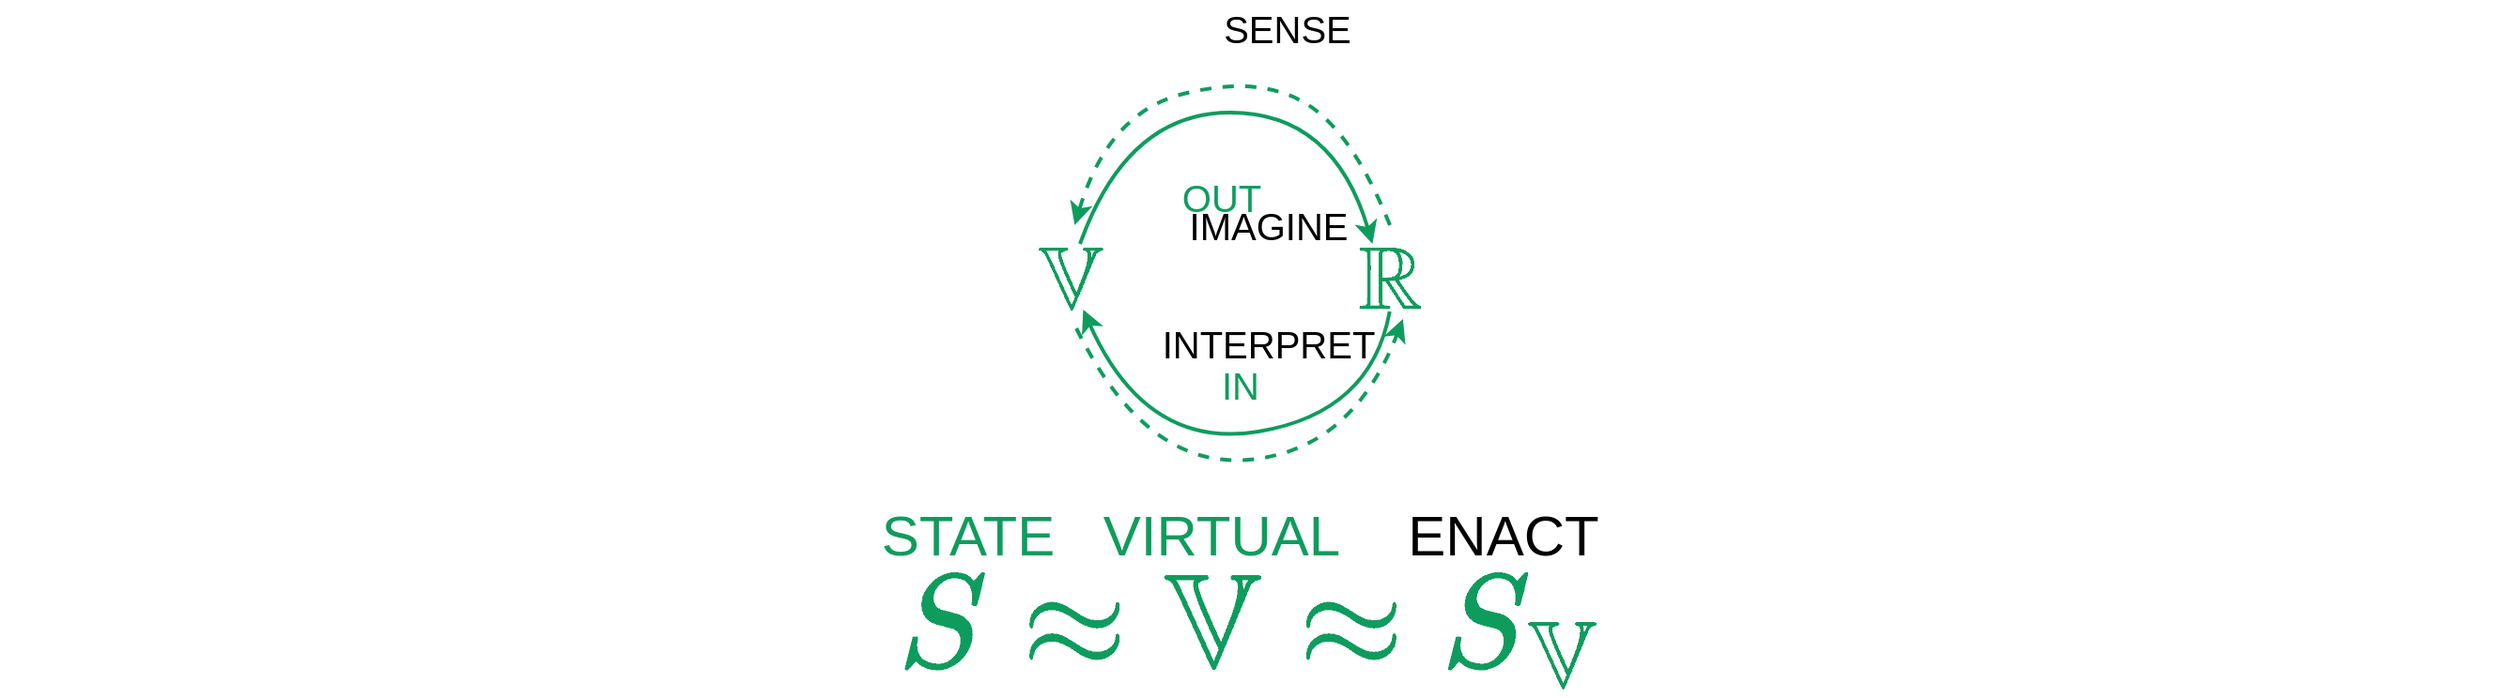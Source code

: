 <mxfile version="17.5.0" type="github">
  <diagram id="Hv7BWW8Q_NIO5zBnaYlR" name="Page-1">
    <mxGraphModel dx="1489" dy="739" grid="1" gridSize="10" guides="1" tooltips="1" connect="1" arrows="1" fold="1" page="1" pageScale="1" pageWidth="850" pageHeight="1100" math="1" shadow="0">
      <root>
        <mxCell id="0" />
        <mxCell id="1" parent="0" />
        <mxCell id="ruH0ZJMhqxCeO-4YIAN6-15" value="" style="endArrow=classic;html=1;fontSize=20;fontColor=#000000;strokeColor=#0E9C5E;strokeWidth=2;curved=1;exitX=0.999;exitY=0.15;exitDx=0;exitDy=0;exitPerimeter=0;" edge="1" parent="1" source="ruH0ZJMhqxCeO-4YIAN6-9" target="ruH0ZJMhqxCeO-4YIAN6-2">
          <mxGeometry width="50" height="50" relative="1" as="geometry">
            <mxPoint x="325.7" y="284.99" as="sourcePoint" />
            <mxPoint x="170" y="285" as="targetPoint" />
            <Array as="points">
              <mxPoint x="320" y="240" />
              <mxPoint x="200" y="260" />
            </Array>
          </mxGeometry>
        </mxCell>
        <mxCell id="ruH0ZJMhqxCeO-4YIAN6-2" value="&lt;font style=&quot;font-size: 40px&quot; color=&quot;#0e9c5e&quot;&gt;$$\mathbb{V}$$&lt;/font&gt;" style="text;html=1;align=center;verticalAlign=middle;resizable=0;points=[];autosize=1;strokeColor=none;fillColor=none;" vertex="1" parent="1">
          <mxGeometry x="10" y="155" width="300" height="30" as="geometry" />
        </mxCell>
        <mxCell id="ruH0ZJMhqxCeO-4YIAN6-3" value="&lt;font style=&quot;font-size: 40px&quot; color=&quot;#0e9c5e&quot;&gt;$$\mathbb{R}$$&lt;/font&gt;" style="text;html=1;align=center;verticalAlign=middle;resizable=0;points=[];autosize=1;strokeColor=none;fillColor=none;" vertex="1" parent="1">
          <mxGeometry x="180" y="155" width="300" height="30" as="geometry" />
        </mxCell>
        <mxCell id="ruH0ZJMhqxCeO-4YIAN6-4" value="&lt;font style=&quot;font-size: 60px&quot;&gt;$$S\approx \mathbb{V}\approx S_{\mathbb{V}}$$&lt;/font&gt;" style="text;html=1;align=center;verticalAlign=middle;resizable=0;points=[];autosize=1;strokeColor=none;fillColor=none;fontSize=40;fontColor=#0E9C5E;" vertex="1" parent="1">
          <mxGeometry x="-410" y="325" width="1330" height="60" as="geometry" />
        </mxCell>
        <mxCell id="ruH0ZJMhqxCeO-4YIAN6-6" value="STATE" style="text;html=1;align=center;verticalAlign=middle;resizable=0;points=[];autosize=1;strokeColor=none;fillColor=none;fontSize=30;fontColor=#0E9C5E;" vertex="1" parent="1">
          <mxGeometry x="50" y="285" width="110" height="40" as="geometry" />
        </mxCell>
        <mxCell id="ruH0ZJMhqxCeO-4YIAN6-7" value="VIRTUAL" style="text;html=1;align=center;verticalAlign=middle;resizable=0;points=[];autosize=1;strokeColor=none;fillColor=none;fontSize=30;fontColor=#0E9C5E;" vertex="1" parent="1">
          <mxGeometry x="170" y="285" width="140" height="40" as="geometry" />
        </mxCell>
        <mxCell id="ruH0ZJMhqxCeO-4YIAN6-8" value="&lt;font color=&quot;#000000&quot; style=&quot;font-size: 30px&quot;&gt;ENACT&lt;/font&gt;" style="text;html=1;align=center;verticalAlign=middle;resizable=0;points=[];autosize=1;strokeColor=none;fillColor=none;fontSize=60;fontColor=#0E9C5E;" vertex="1" parent="1">
          <mxGeometry x="330" y="250" width="120" height="90" as="geometry" />
        </mxCell>
        <mxCell id="ruH0ZJMhqxCeO-4YIAN6-9" value="&lt;font style=&quot;font-size: 20px&quot;&gt;INTERPRET&lt;/font&gt;" style="text;html=1;align=center;verticalAlign=middle;resizable=0;points=[];autosize=1;strokeColor=none;fillColor=none;fontSize=30;fontColor=#000000;" vertex="1" parent="1">
          <mxGeometry x="200" y="180" width="130" height="40" as="geometry" />
        </mxCell>
        <mxCell id="ruH0ZJMhqxCeO-4YIAN6-10" value="IMAGINE" style="text;html=1;align=center;verticalAlign=middle;resizable=0;points=[];autosize=1;strokeColor=none;fillColor=none;fontSize=20;fontColor=#000000;" vertex="1" parent="1">
          <mxGeometry x="215" y="125" width="100" height="30" as="geometry" />
        </mxCell>
        <mxCell id="ruH0ZJMhqxCeO-4YIAN6-11" value="SENSE" style="text;html=1;align=center;verticalAlign=middle;resizable=0;points=[];autosize=1;strokeColor=none;fillColor=none;fontSize=20;fontColor=#000000;" vertex="1" parent="1">
          <mxGeometry x="235" y="20" width="80" height="30" as="geometry" />
        </mxCell>
        <mxCell id="ruH0ZJMhqxCeO-4YIAN6-12" value="" style="endArrow=classic;html=1;fontSize=20;fontColor=#000000;strokeColor=#0E9C5E;strokeWidth=2;curved=1;entryX=1.057;entryY=0.833;entryDx=0;entryDy=0;entryPerimeter=0;" edge="1" parent="1" target="ruH0ZJMhqxCeO-4YIAN6-10">
          <mxGeometry width="50" height="50" relative="1" as="geometry">
            <mxPoint x="165" y="150" as="sourcePoint" />
            <mxPoint x="350" y="130" as="targetPoint" />
            <Array as="points">
              <mxPoint x="190" y="80" />
              <mxPoint x="300" y="80" />
            </Array>
          </mxGeometry>
        </mxCell>
        <mxCell id="ruH0ZJMhqxCeO-4YIAN6-13" value="&lt;font color=&quot;#0e9c5e&quot;&gt;OUT&lt;/font&gt;" style="text;html=1;align=center;verticalAlign=middle;resizable=0;points=[];autosize=1;strokeColor=none;fillColor=none;fontSize=20;fontColor=#000000;" vertex="1" parent="1">
          <mxGeometry x="210" y="110" width="60" height="30" as="geometry" />
        </mxCell>
        <mxCell id="ruH0ZJMhqxCeO-4YIAN6-14" value="IN" style="text;html=1;align=center;verticalAlign=middle;resizable=0;points=[];autosize=1;strokeColor=none;fillColor=none;fontSize=20;fontColor=#0E9C5E;" vertex="1" parent="1">
          <mxGeometry x="230" y="210" width="40" height="30" as="geometry" />
        </mxCell>
        <mxCell id="ruH0ZJMhqxCeO-4YIAN6-17" value="" style="endArrow=classic;html=1;fontSize=20;fontColor=#000000;strokeColor=#0E9C5E;strokeWidth=2;curved=1;entryX=1.057;entryY=0.833;entryDx=0;entryDy=0;entryPerimeter=0;dashed=1;" edge="1" parent="1">
          <mxGeometry width="50" height="50" relative="1" as="geometry">
            <mxPoint x="330" y="140" as="sourcePoint" />
            <mxPoint x="162.15" y="140" as="targetPoint" />
            <Array as="points">
              <mxPoint x="310" y="90" />
              <mxPoint x="260" y="60" />
              <mxPoint x="180" y="80" />
            </Array>
          </mxGeometry>
        </mxCell>
        <mxCell id="ruH0ZJMhqxCeO-4YIAN6-19" value="" style="endArrow=classic;html=1;fontSize=20;fontColor=#000000;strokeColor=#0E9C5E;strokeWidth=2;curved=1;exitX=0.999;exitY=0.15;exitDx=0;exitDy=0;exitPerimeter=0;dashed=1;" edge="1" parent="1">
          <mxGeometry width="50" height="50" relative="1" as="geometry">
            <mxPoint x="163.06" y="195" as="sourcePoint" />
            <mxPoint x="336.93" y="190" as="targetPoint" />
            <Array as="points">
              <mxPoint x="200" y="270" />
              <mxPoint x="310" y="260" />
            </Array>
          </mxGeometry>
        </mxCell>
      </root>
    </mxGraphModel>
  </diagram>
</mxfile>
